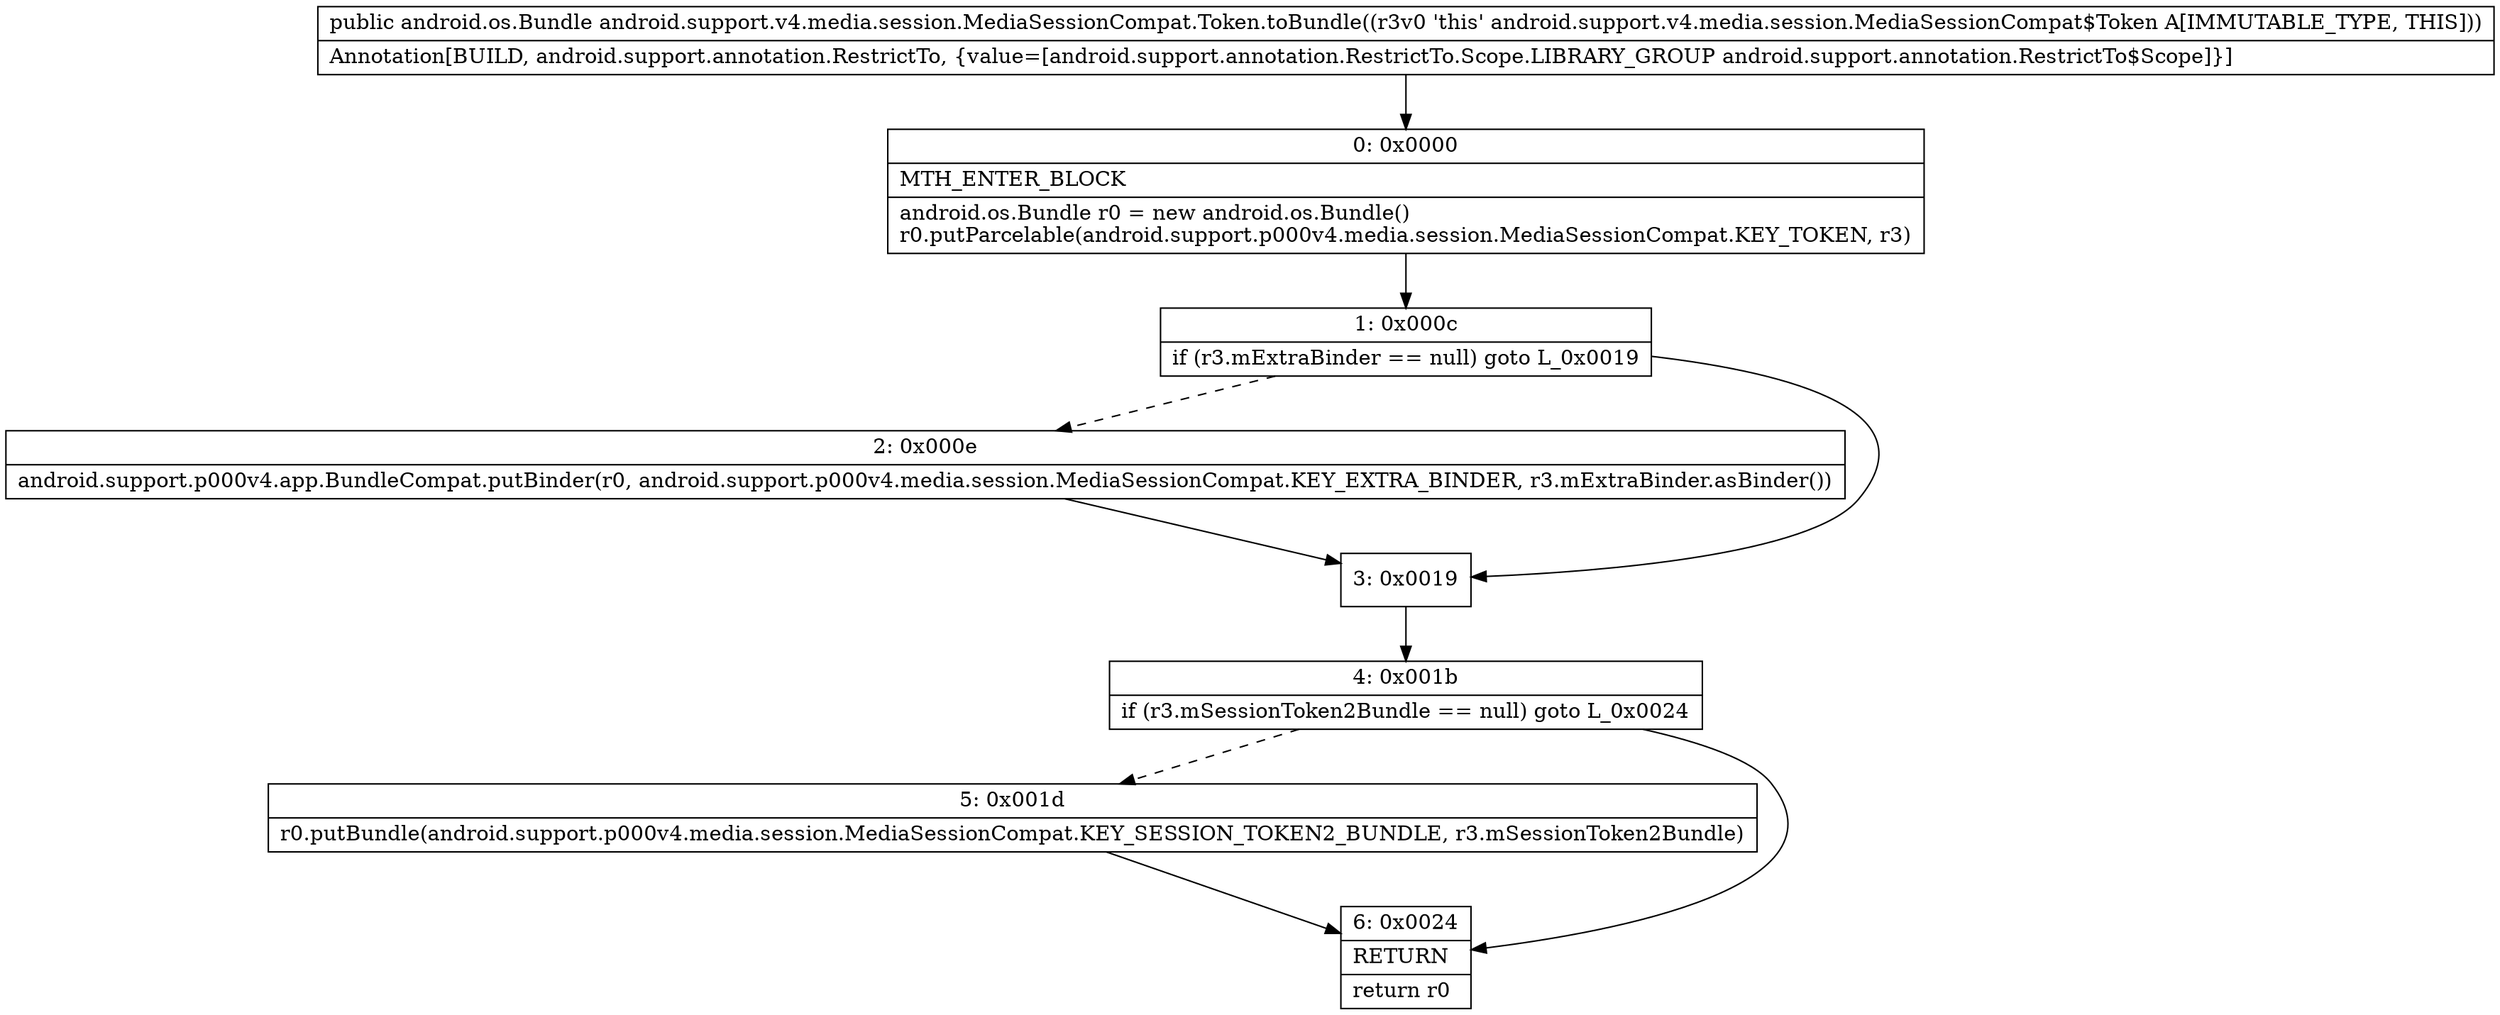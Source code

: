 digraph "CFG forandroid.support.v4.media.session.MediaSessionCompat.Token.toBundle()Landroid\/os\/Bundle;" {
Node_0 [shape=record,label="{0\:\ 0x0000|MTH_ENTER_BLOCK\l|android.os.Bundle r0 = new android.os.Bundle()\lr0.putParcelable(android.support.p000v4.media.session.MediaSessionCompat.KEY_TOKEN, r3)\l}"];
Node_1 [shape=record,label="{1\:\ 0x000c|if (r3.mExtraBinder == null) goto L_0x0019\l}"];
Node_2 [shape=record,label="{2\:\ 0x000e|android.support.p000v4.app.BundleCompat.putBinder(r0, android.support.p000v4.media.session.MediaSessionCompat.KEY_EXTRA_BINDER, r3.mExtraBinder.asBinder())\l}"];
Node_3 [shape=record,label="{3\:\ 0x0019}"];
Node_4 [shape=record,label="{4\:\ 0x001b|if (r3.mSessionToken2Bundle == null) goto L_0x0024\l}"];
Node_5 [shape=record,label="{5\:\ 0x001d|r0.putBundle(android.support.p000v4.media.session.MediaSessionCompat.KEY_SESSION_TOKEN2_BUNDLE, r3.mSessionToken2Bundle)\l}"];
Node_6 [shape=record,label="{6\:\ 0x0024|RETURN\l|return r0\l}"];
MethodNode[shape=record,label="{public android.os.Bundle android.support.v4.media.session.MediaSessionCompat.Token.toBundle((r3v0 'this' android.support.v4.media.session.MediaSessionCompat$Token A[IMMUTABLE_TYPE, THIS]))  | Annotation[BUILD, android.support.annotation.RestrictTo, \{value=[android.support.annotation.RestrictTo.Scope.LIBRARY_GROUP android.support.annotation.RestrictTo$Scope]\}]\l}"];
MethodNode -> Node_0;
Node_0 -> Node_1;
Node_1 -> Node_2[style=dashed];
Node_1 -> Node_3;
Node_2 -> Node_3;
Node_3 -> Node_4;
Node_4 -> Node_5[style=dashed];
Node_4 -> Node_6;
Node_5 -> Node_6;
}


